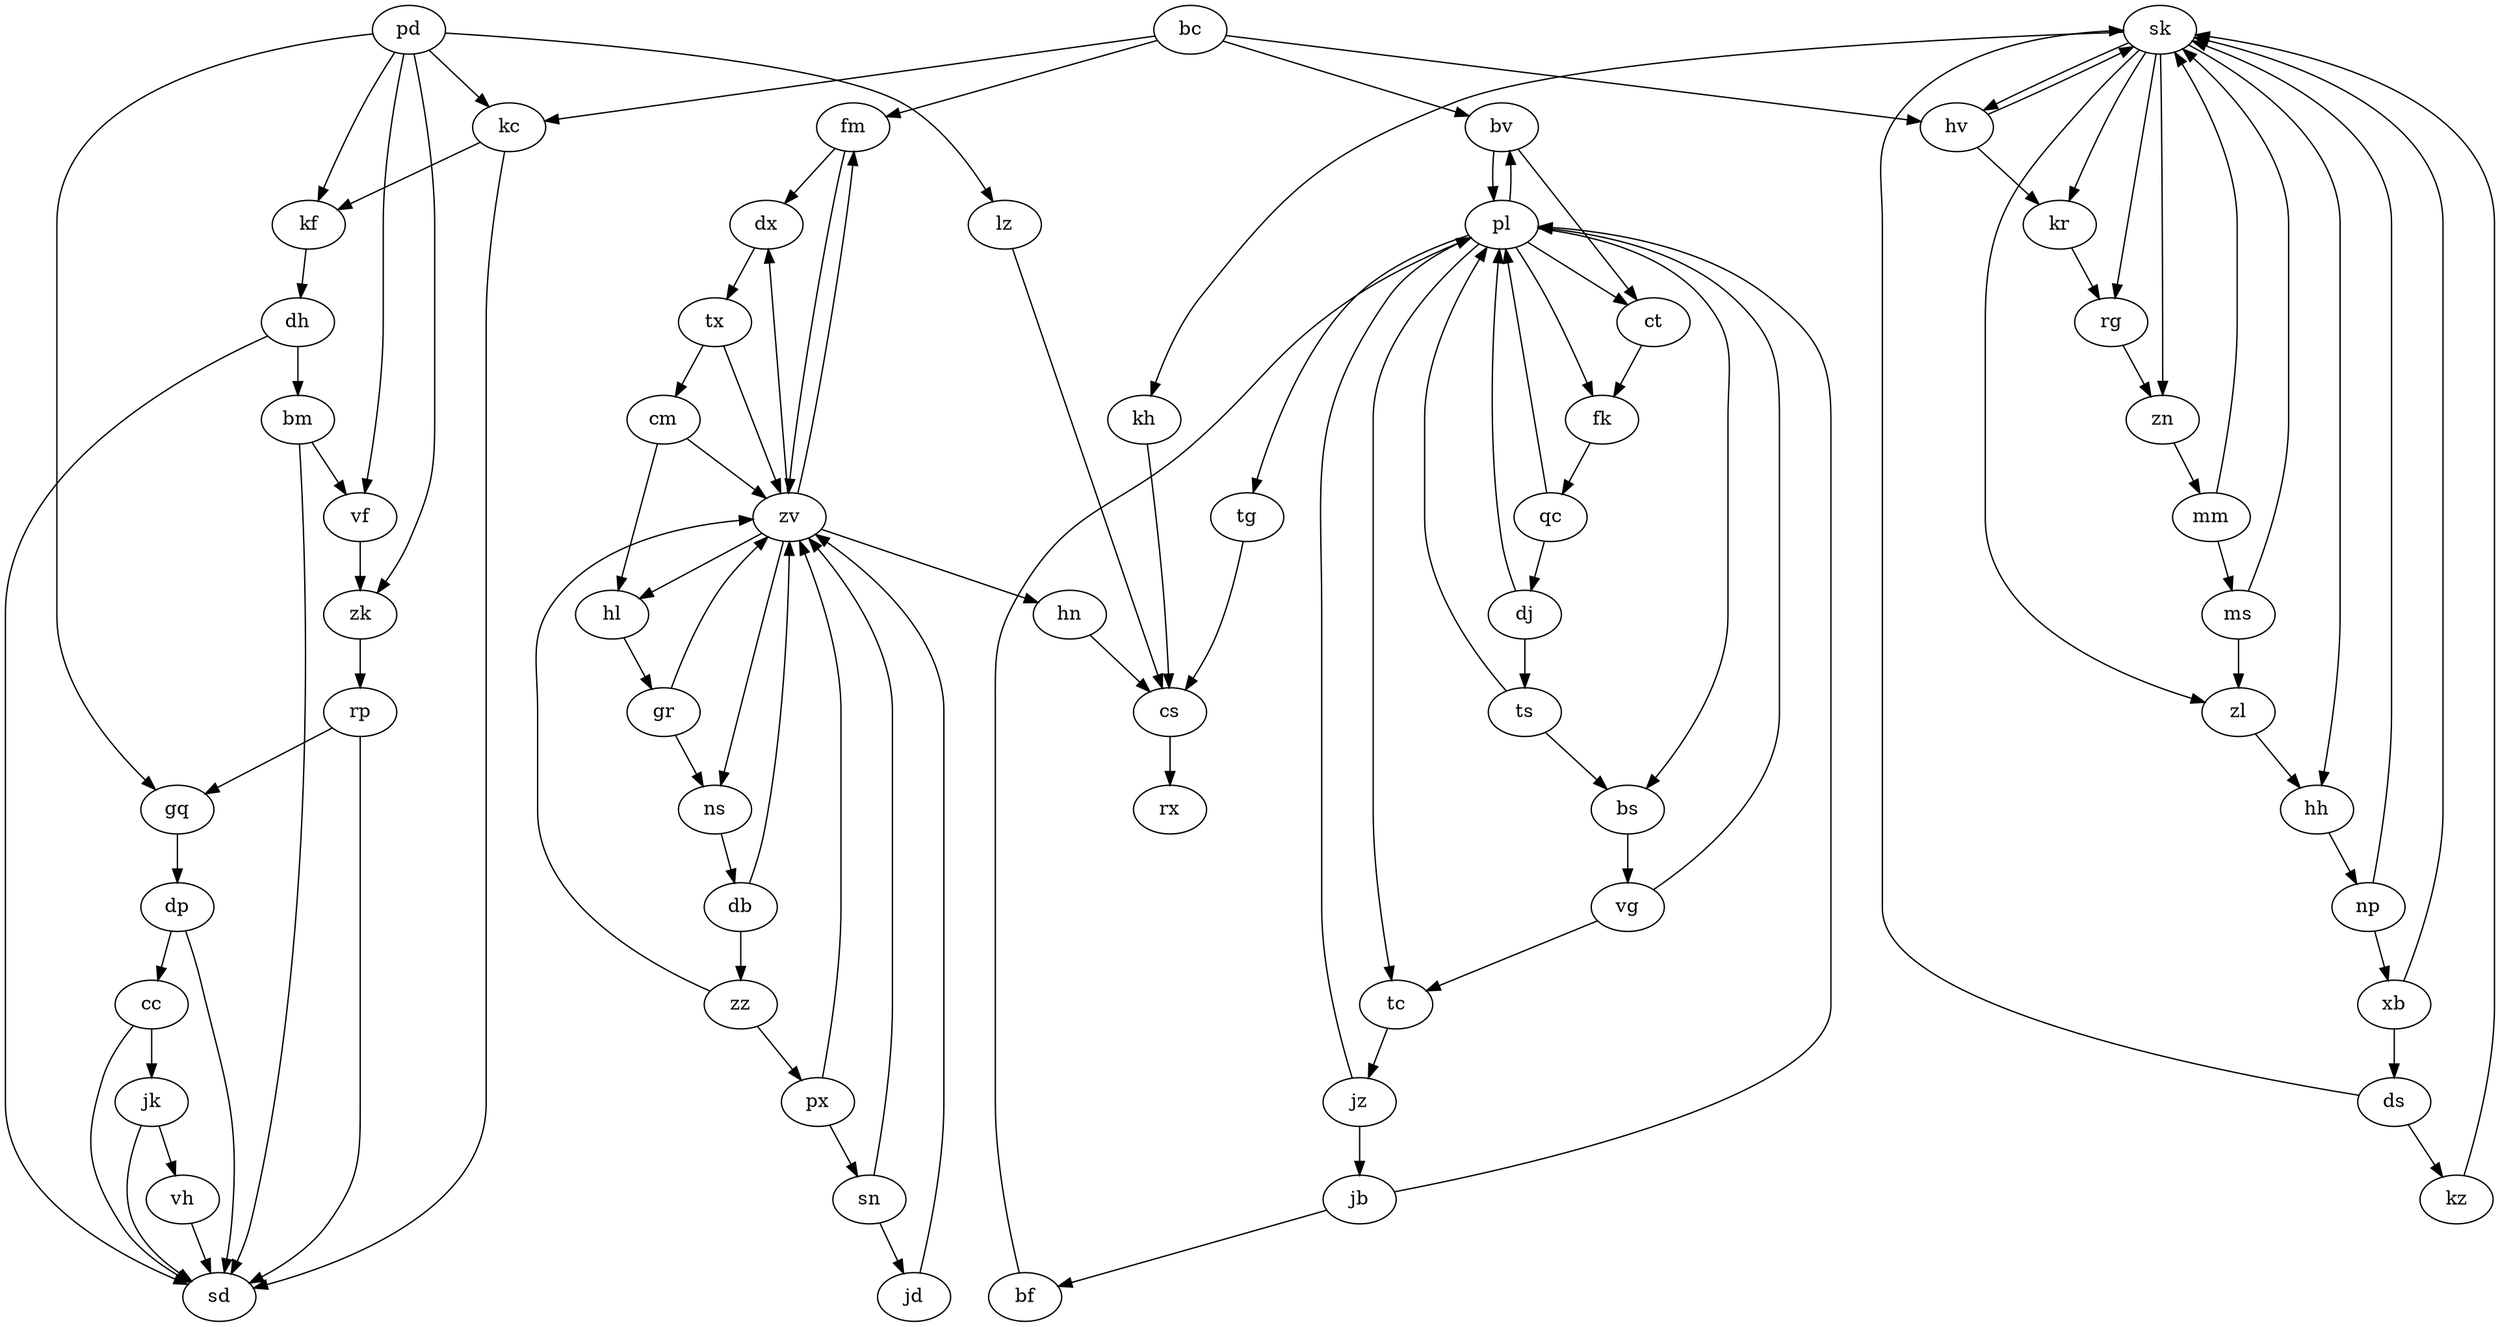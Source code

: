 digraph G{
rp -> {gq sd}
kh -> {cs}
jz -> {pl jb}
dx -> {tx}
dh -> {bm sd}
zv -> {ns dx hl hn fm}
xb -> {ds sk}
hv -> {sk kr}
db -> {zv zz}
sk -> {rg hh hv kr kh zl zn}
tc -> {jz}
dj -> {ts pl}
jk -> {sd vh}
fm -> {dx zv}
dp -> {sd cc}
vh -> {sd}
lz -> {cs}
kr -> {rg}
jb -> {bf pl}
kz -> {sk}
ts -> {pl bs}
gr -> {ns zv}
kc -> {sd kf}
jd -> {zv}
bs -> {vg}
zk -> {rp}
vf -> {zk}
mm -> {ms sk}
qc -> {pl dj}
fk -> {qc}
bm -> {vf sd}
ds -> {kz sk}
sn -> {zv jd}
zn -> {mm}
ct -> {fk}
np -> {sk xb}
tg -> {cs}
tx -> {cm zv}
zl -> {hh}
zz -> {px zv}
ms -> {zl sk}
ns -> {db}
px -> {zv sn}
bc -> {fm hv kc bv}
hn -> {cs}
hh -> {np}
kf -> {dh}
vg -> {pl tc}
bv -> {ct pl}
pl -> {bv fk ct bs tg tc}
cm -> {zv hl}
cc -> {sd jk}
bf -> {pl}
hl -> {gr}
cs -> {rx}
gq -> {dp}
rg -> {zn}
pd -> {zk kf gq lz kc vf}
}
